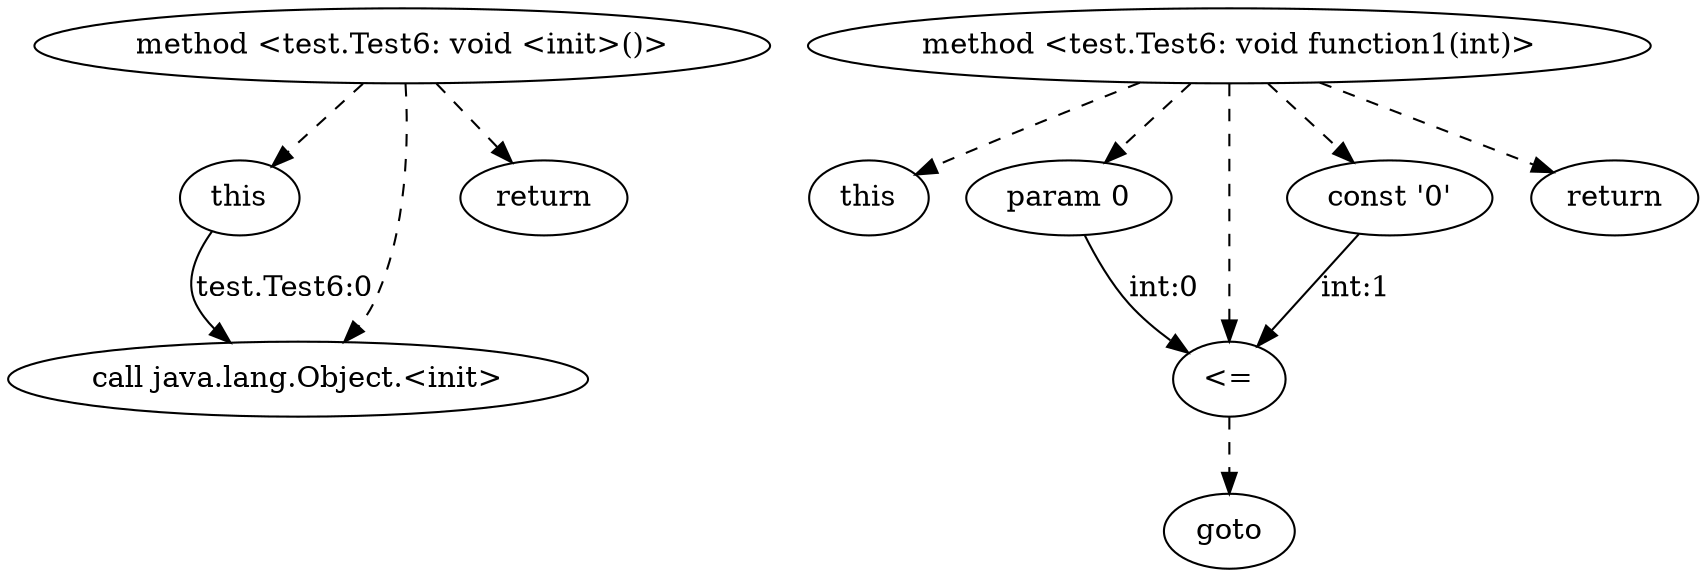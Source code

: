 // PDG
digraph {
	0 [label="method <test.Test6: void <init>()>"]
	1 [label="method <test.Test6: void function1(int)>"]
	2 [label=this]
	3 [label="call java.lang.Object.<init>"]
	4 [label=return]
	5 [label=this]
	6 [label="param 0"]
	7 [label="<="]
	8 [label="const '0'"]
	9 [label=goto]
	10 [label=return]
	0 -> 2 [label="" style=dashed]
	0 -> 3 [label="" style=dashed]
	0 -> 4 [label="" style=dashed]
	1 -> 5 [label="" style=dashed]
	1 -> 6 [label="" style=dashed]
	1 -> 7 [label="" style=dashed]
	1 -> 8 [label="" style=dashed]
	1 -> 10 [label="" style=dashed]
	7 -> 9 [label="" style=dashed]
	2 -> 3 [label="test.Test6:0"]
	8 -> 7 [label="int:1"]
	6 -> 7 [label="int:0"]
}
